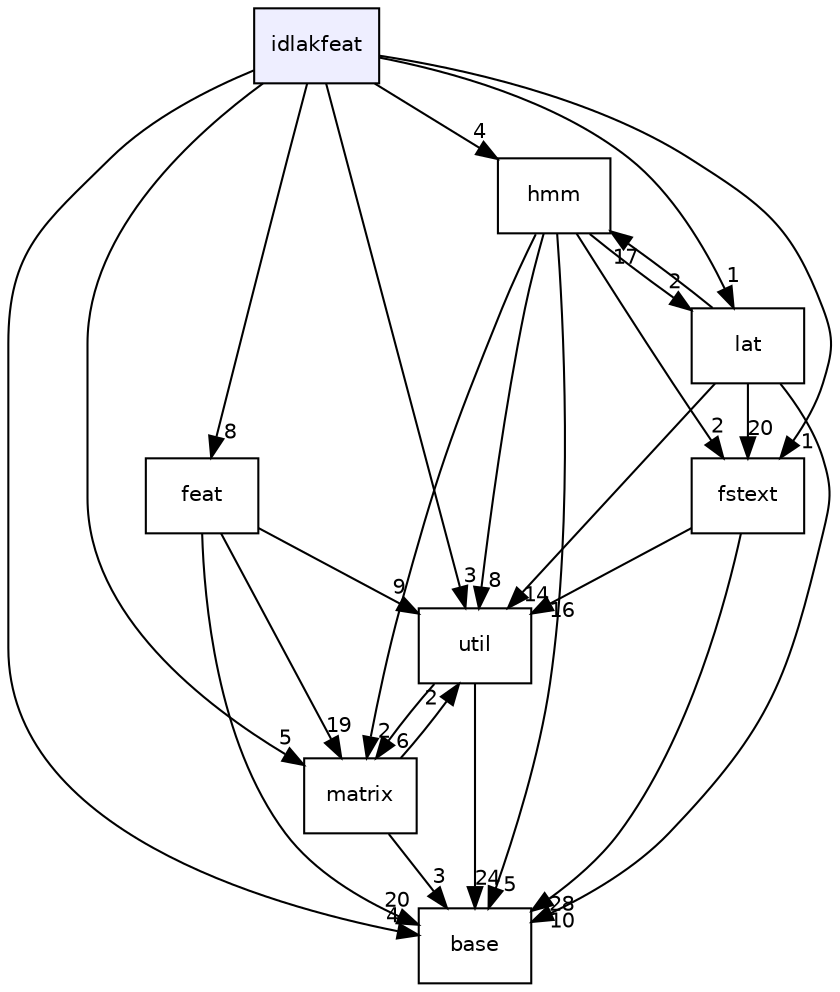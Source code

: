 digraph "idlakfeat" {
  compound=true
  node [ fontsize="10", fontname="Helvetica"];
  edge [ labelfontsize="10", labelfontname="Helvetica"];
  dir_83046f16fec9646e130fcecf71ab47dc [shape=box, label="idlakfeat", style="filled", fillcolor="#eeeeff", pencolor="black", URL="dir_83046f16fec9646e130fcecf71ab47dc.html"];
  dir_f8ba563c7c64fffab9da0ebf98c94aa9 [shape=box label="feat" URL="dir_f8ba563c7c64fffab9da0ebf98c94aa9.html"];
  dir_23ec12649285f9fabf3a6b7380226c28 [shape=box label="util" URL="dir_23ec12649285f9fabf3a6b7380226c28.html"];
  dir_109f68d84cef4a133396a0be144fa9b1 [shape=box label="matrix" URL="dir_109f68d84cef4a133396a0be144fa9b1.html"];
  dir_e914ee4d4a44400f1fdb170cb4ead18a [shape=box label="base" URL="dir_e914ee4d4a44400f1fdb170cb4ead18a.html"];
  dir_6cbce3d69cab97132708c49b9176b34a [shape=box label="fstext" URL="dir_6cbce3d69cab97132708c49b9176b34a.html"];
  dir_1150ab87bf3833b7161cf56b3aed78f9 [shape=box label="hmm" URL="dir_1150ab87bf3833b7161cf56b3aed78f9.html"];
  dir_7e97d1a94d673bcef7e70506205b8a83 [shape=box label="lat" URL="dir_7e97d1a94d673bcef7e70506205b8a83.html"];
  dir_f8ba563c7c64fffab9da0ebf98c94aa9->dir_23ec12649285f9fabf3a6b7380226c28 [headlabel="9", labeldistance=1.5 headhref="dir_000004_000034.html"];
  dir_f8ba563c7c64fffab9da0ebf98c94aa9->dir_109f68d84cef4a133396a0be144fa9b1 [headlabel="19", labeldistance=1.5 headhref="dir_000004_000023.html"];
  dir_f8ba563c7c64fffab9da0ebf98c94aa9->dir_e914ee4d4a44400f1fdb170cb4ead18a [headlabel="20", labeldistance=1.5 headhref="dir_000004_000000.html"];
  dir_23ec12649285f9fabf3a6b7380226c28->dir_109f68d84cef4a133396a0be144fa9b1 [headlabel="6", labeldistance=1.5 headhref="dir_000034_000023.html"];
  dir_23ec12649285f9fabf3a6b7380226c28->dir_e914ee4d4a44400f1fdb170cb4ead18a [headlabel="24", labeldistance=1.5 headhref="dir_000034_000000.html"];
  dir_109f68d84cef4a133396a0be144fa9b1->dir_23ec12649285f9fabf3a6b7380226c28 [headlabel="2", labeldistance=1.5 headhref="dir_000023_000034.html"];
  dir_109f68d84cef4a133396a0be144fa9b1->dir_e914ee4d4a44400f1fdb170cb4ead18a [headlabel="3", labeldistance=1.5 headhref="dir_000023_000000.html"];
  dir_6cbce3d69cab97132708c49b9176b34a->dir_23ec12649285f9fabf3a6b7380226c28 [headlabel="16", labeldistance=1.5 headhref="dir_000008_000034.html"];
  dir_6cbce3d69cab97132708c49b9176b34a->dir_e914ee4d4a44400f1fdb170cb4ead18a [headlabel="28", labeldistance=1.5 headhref="dir_000008_000000.html"];
  dir_83046f16fec9646e130fcecf71ab47dc->dir_f8ba563c7c64fffab9da0ebf98c94aa9 [headlabel="8", labeldistance=1.5 headhref="dir_000013_000004.html"];
  dir_83046f16fec9646e130fcecf71ab47dc->dir_23ec12649285f9fabf3a6b7380226c28 [headlabel="3", labeldistance=1.5 headhref="dir_000013_000034.html"];
  dir_83046f16fec9646e130fcecf71ab47dc->dir_109f68d84cef4a133396a0be144fa9b1 [headlabel="5", labeldistance=1.5 headhref="dir_000013_000023.html"];
  dir_83046f16fec9646e130fcecf71ab47dc->dir_e914ee4d4a44400f1fdb170cb4ead18a [headlabel="4", labeldistance=1.5 headhref="dir_000013_000000.html"];
  dir_83046f16fec9646e130fcecf71ab47dc->dir_6cbce3d69cab97132708c49b9176b34a [headlabel="1", labeldistance=1.5 headhref="dir_000013_000008.html"];
  dir_83046f16fec9646e130fcecf71ab47dc->dir_1150ab87bf3833b7161cf56b3aed78f9 [headlabel="4", labeldistance=1.5 headhref="dir_000013_000011.html"];
  dir_83046f16fec9646e130fcecf71ab47dc->dir_7e97d1a94d673bcef7e70506205b8a83 [headlabel="1", labeldistance=1.5 headhref="dir_000013_000020.html"];
  dir_1150ab87bf3833b7161cf56b3aed78f9->dir_23ec12649285f9fabf3a6b7380226c28 [headlabel="8", labeldistance=1.5 headhref="dir_000011_000034.html"];
  dir_1150ab87bf3833b7161cf56b3aed78f9->dir_109f68d84cef4a133396a0be144fa9b1 [headlabel="2", labeldistance=1.5 headhref="dir_000011_000023.html"];
  dir_1150ab87bf3833b7161cf56b3aed78f9->dir_e914ee4d4a44400f1fdb170cb4ead18a [headlabel="5", labeldistance=1.5 headhref="dir_000011_000000.html"];
  dir_1150ab87bf3833b7161cf56b3aed78f9->dir_6cbce3d69cab97132708c49b9176b34a [headlabel="2", labeldistance=1.5 headhref="dir_000011_000008.html"];
  dir_1150ab87bf3833b7161cf56b3aed78f9->dir_7e97d1a94d673bcef7e70506205b8a83 [headlabel="2", labeldistance=1.5 headhref="dir_000011_000020.html"];
  dir_7e97d1a94d673bcef7e70506205b8a83->dir_23ec12649285f9fabf3a6b7380226c28 [headlabel="14", labeldistance=1.5 headhref="dir_000020_000034.html"];
  dir_7e97d1a94d673bcef7e70506205b8a83->dir_e914ee4d4a44400f1fdb170cb4ead18a [headlabel="10", labeldistance=1.5 headhref="dir_000020_000000.html"];
  dir_7e97d1a94d673bcef7e70506205b8a83->dir_6cbce3d69cab97132708c49b9176b34a [headlabel="20", labeldistance=1.5 headhref="dir_000020_000008.html"];
  dir_7e97d1a94d673bcef7e70506205b8a83->dir_1150ab87bf3833b7161cf56b3aed78f9 [headlabel="17", labeldistance=1.5 headhref="dir_000020_000011.html"];
}
